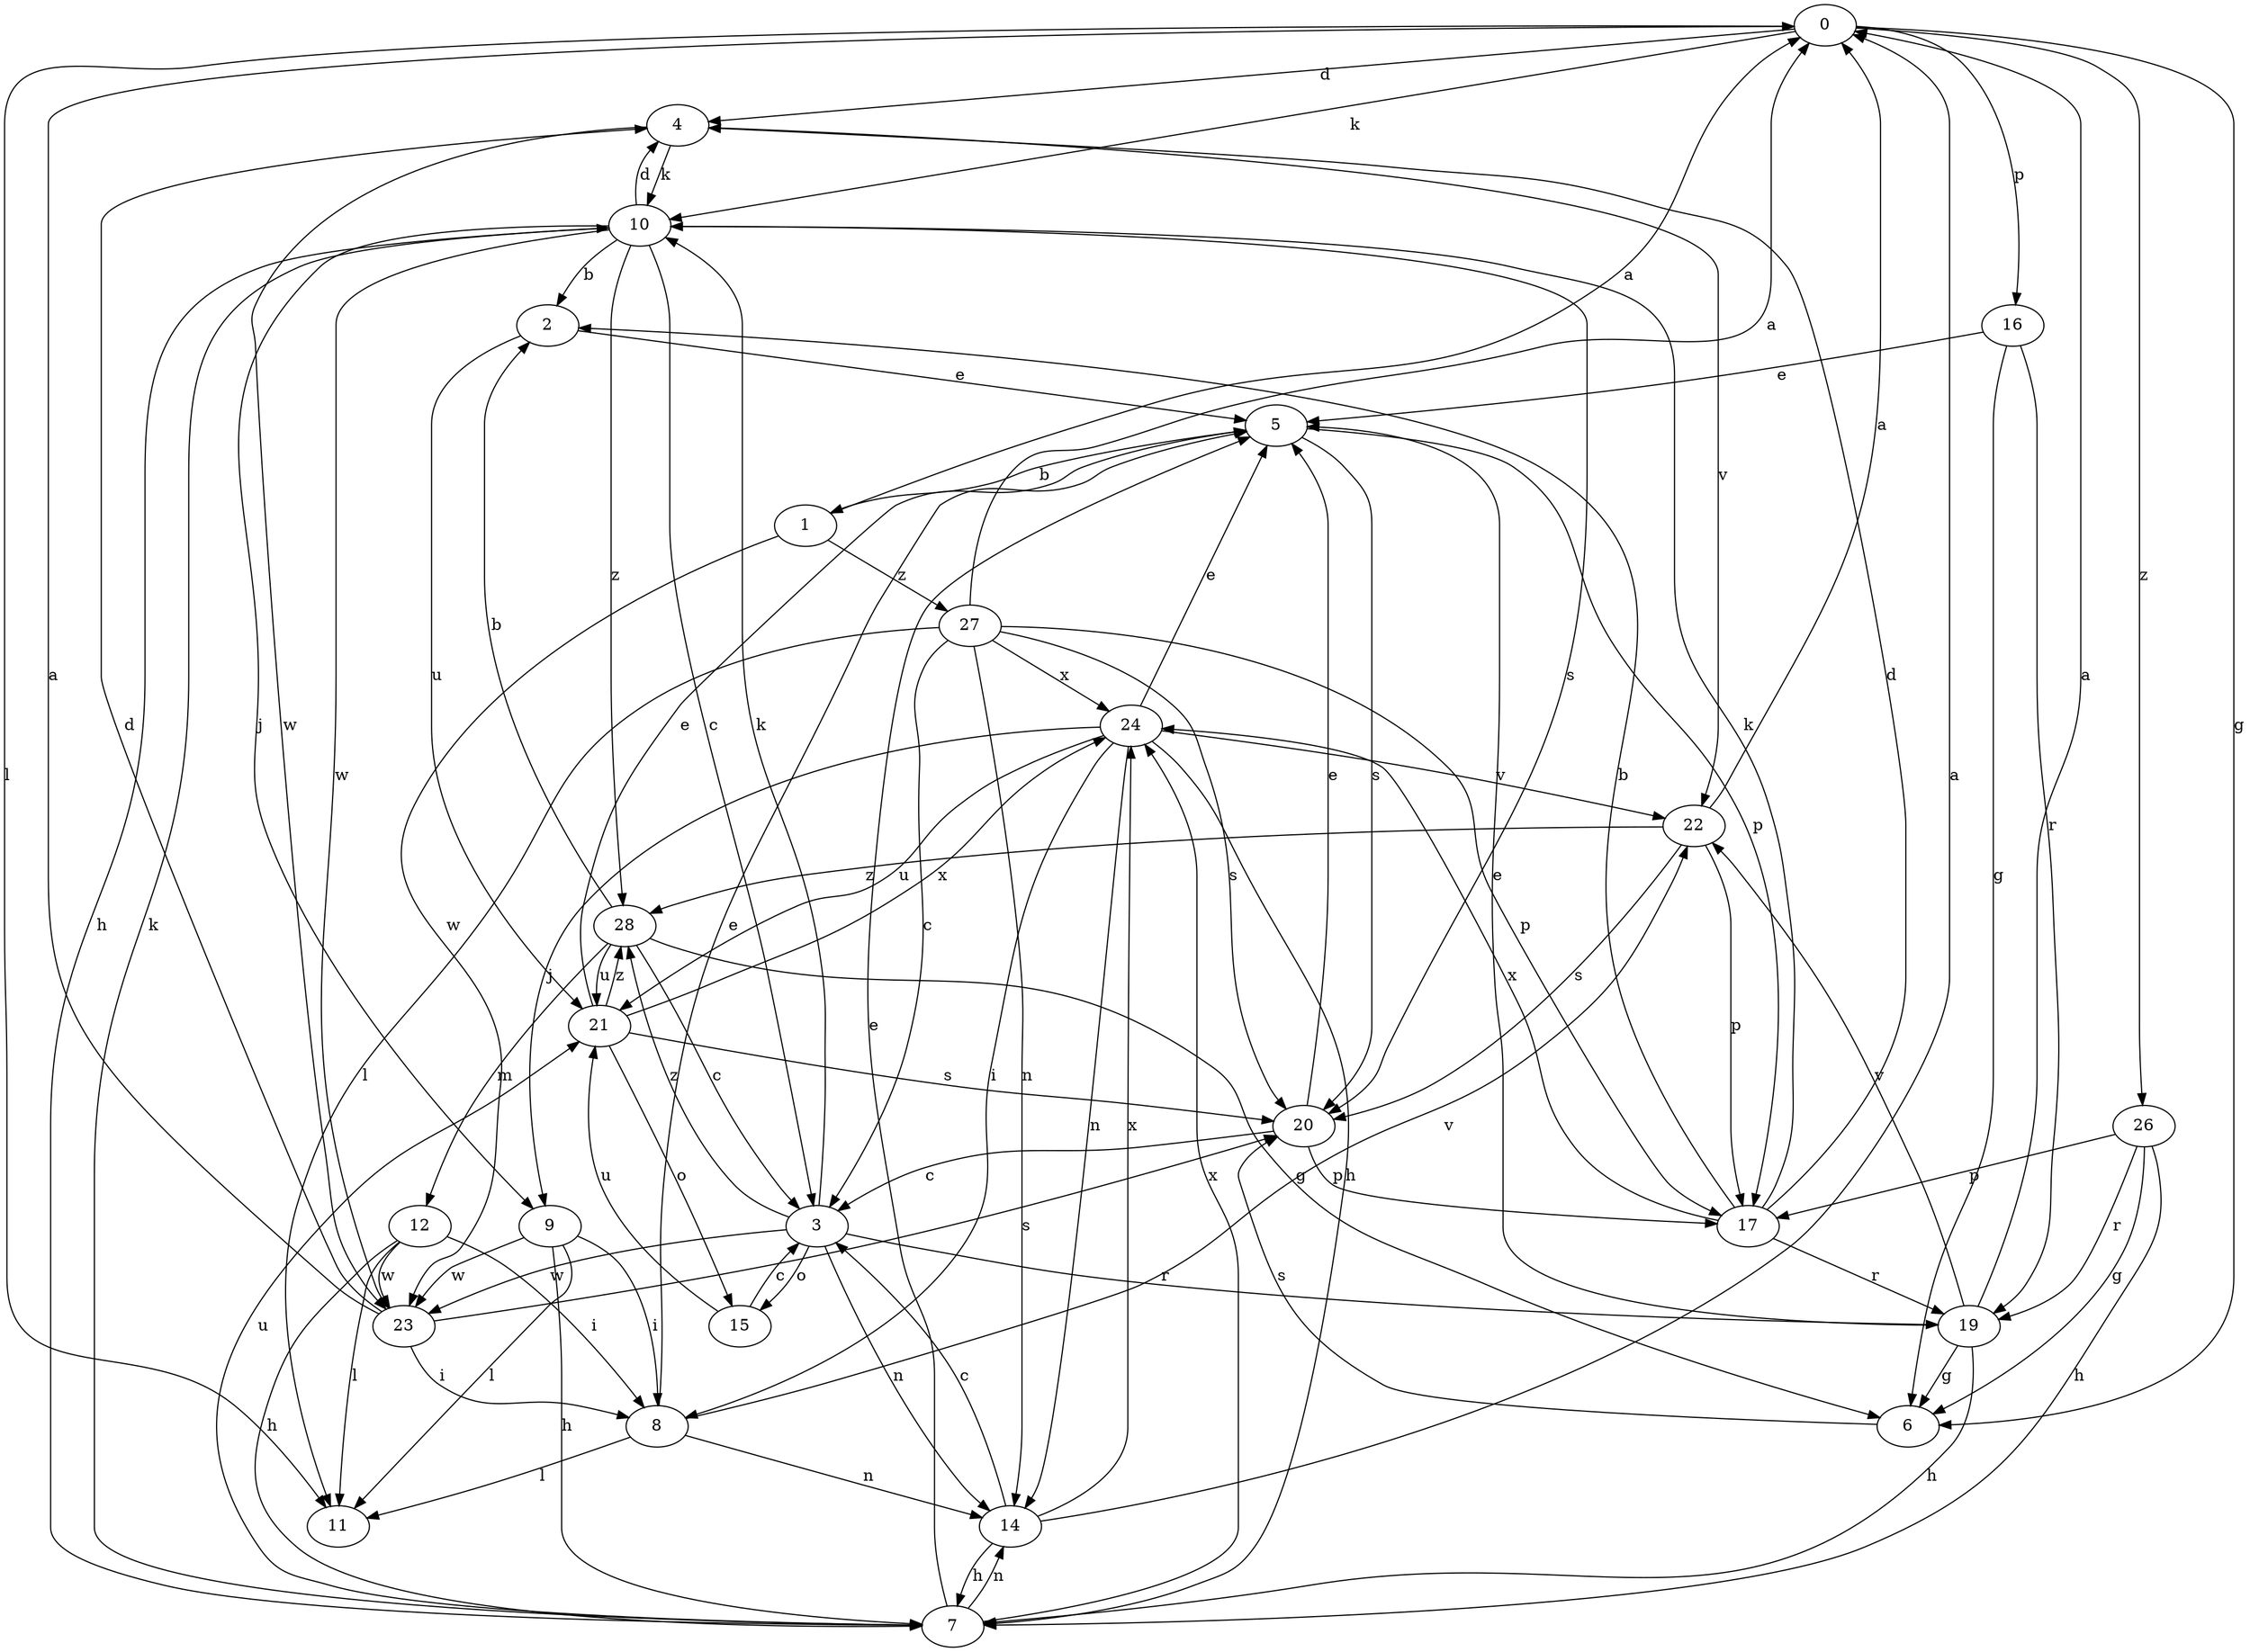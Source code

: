 strict digraph  {
0;
1;
2;
3;
4;
5;
6;
7;
8;
9;
10;
11;
12;
14;
15;
16;
17;
19;
20;
21;
22;
23;
24;
26;
27;
28;
0 -> 4  [label=d];
0 -> 6  [label=g];
0 -> 10  [label=k];
0 -> 11  [label=l];
0 -> 16  [label=p];
0 -> 26  [label=z];
1 -> 0  [label=a];
1 -> 23  [label=w];
1 -> 27  [label=z];
2 -> 5  [label=e];
2 -> 21  [label=u];
3 -> 10  [label=k];
3 -> 14  [label=n];
3 -> 15  [label=o];
3 -> 19  [label=r];
3 -> 23  [label=w];
3 -> 28  [label=z];
4 -> 10  [label=k];
4 -> 22  [label=v];
4 -> 23  [label=w];
5 -> 1  [label=b];
5 -> 17  [label=p];
5 -> 20  [label=s];
6 -> 20  [label=s];
7 -> 5  [label=e];
7 -> 10  [label=k];
7 -> 14  [label=n];
7 -> 21  [label=u];
7 -> 24  [label=x];
8 -> 5  [label=e];
8 -> 11  [label=l];
8 -> 14  [label=n];
8 -> 22  [label=v];
9 -> 7  [label=h];
9 -> 8  [label=i];
9 -> 11  [label=l];
9 -> 23  [label=w];
10 -> 2  [label=b];
10 -> 3  [label=c];
10 -> 4  [label=d];
10 -> 7  [label=h];
10 -> 9  [label=j];
10 -> 20  [label=s];
10 -> 23  [label=w];
10 -> 28  [label=z];
12 -> 7  [label=h];
12 -> 8  [label=i];
12 -> 11  [label=l];
12 -> 23  [label=w];
14 -> 0  [label=a];
14 -> 3  [label=c];
14 -> 7  [label=h];
14 -> 24  [label=x];
15 -> 3  [label=c];
15 -> 21  [label=u];
16 -> 5  [label=e];
16 -> 6  [label=g];
16 -> 19  [label=r];
17 -> 2  [label=b];
17 -> 4  [label=d];
17 -> 10  [label=k];
17 -> 19  [label=r];
17 -> 24  [label=x];
19 -> 0  [label=a];
19 -> 5  [label=e];
19 -> 6  [label=g];
19 -> 7  [label=h];
19 -> 22  [label=v];
20 -> 3  [label=c];
20 -> 5  [label=e];
20 -> 17  [label=p];
21 -> 5  [label=e];
21 -> 15  [label=o];
21 -> 20  [label=s];
21 -> 24  [label=x];
21 -> 28  [label=z];
22 -> 0  [label=a];
22 -> 17  [label=p];
22 -> 20  [label=s];
22 -> 28  [label=z];
23 -> 0  [label=a];
23 -> 4  [label=d];
23 -> 8  [label=i];
23 -> 20  [label=s];
24 -> 5  [label=e];
24 -> 7  [label=h];
24 -> 8  [label=i];
24 -> 9  [label=j];
24 -> 14  [label=n];
24 -> 21  [label=u];
24 -> 22  [label=v];
26 -> 6  [label=g];
26 -> 7  [label=h];
26 -> 17  [label=p];
26 -> 19  [label=r];
27 -> 0  [label=a];
27 -> 3  [label=c];
27 -> 11  [label=l];
27 -> 14  [label=n];
27 -> 17  [label=p];
27 -> 20  [label=s];
27 -> 24  [label=x];
28 -> 2  [label=b];
28 -> 3  [label=c];
28 -> 6  [label=g];
28 -> 12  [label=m];
28 -> 21  [label=u];
}
